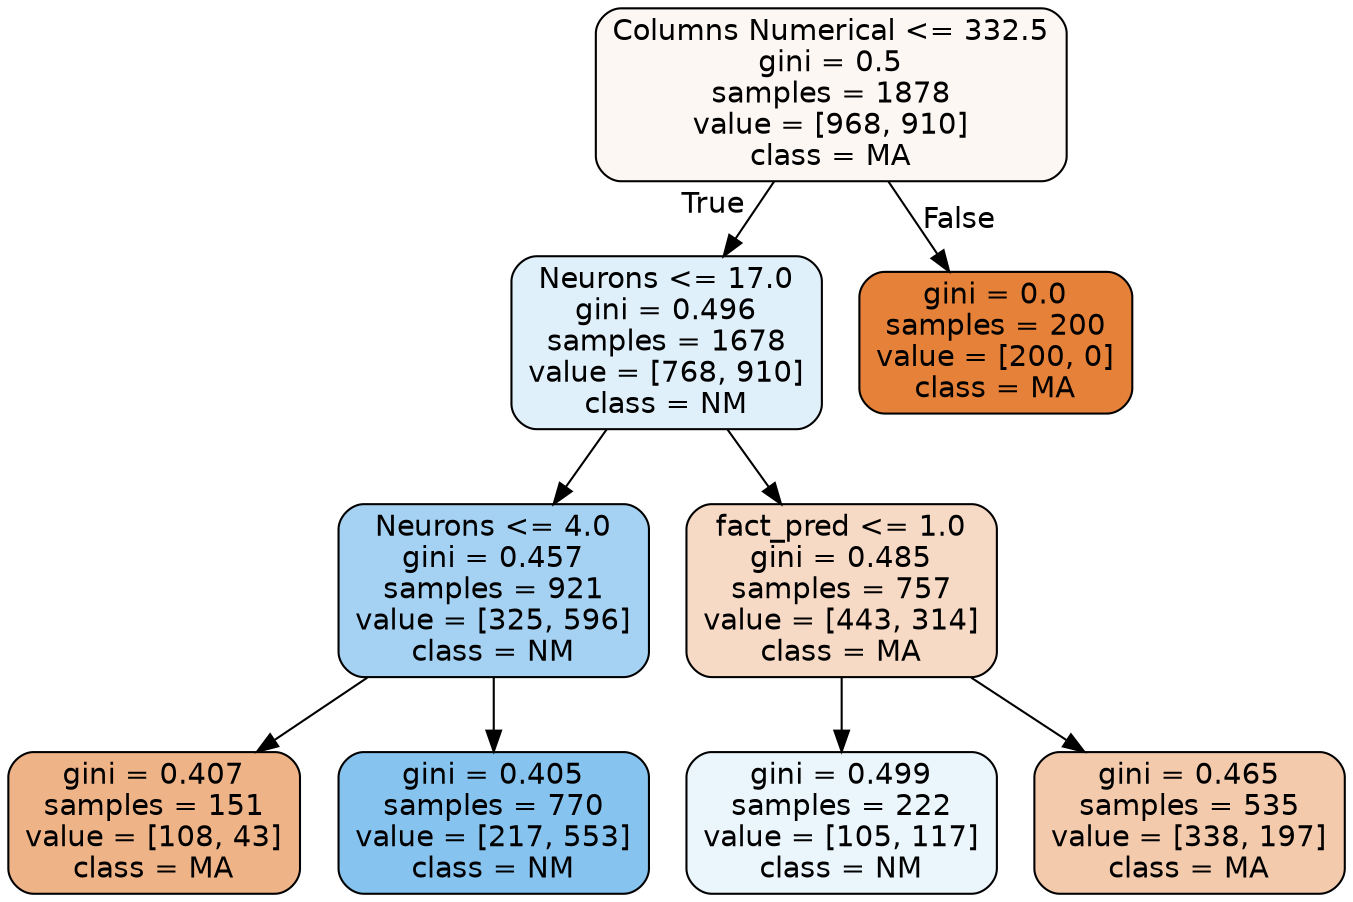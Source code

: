 digraph Tree {
node [shape=box, style="filled, rounded", color="black", fontname=helvetica] ;
edge [fontname=helvetica] ;
0 [label="Columns Numerical <= 332.5\ngini = 0.5\nsamples = 1878\nvalue = [968, 910]\nclass = MA", fillcolor="#fdf7f3"] ;
1 [label="Neurons <= 17.0\ngini = 0.496\nsamples = 1678\nvalue = [768, 910]\nclass = NM", fillcolor="#e0f0fb"] ;
0 -> 1 [labeldistance=2.5, labelangle=45, headlabel="True"] ;
2 [label="Neurons <= 4.0\ngini = 0.457\nsamples = 921\nvalue = [325, 596]\nclass = NM", fillcolor="#a5d2f3"] ;
1 -> 2 ;
3 [label="gini = 0.407\nsamples = 151\nvalue = [108, 43]\nclass = MA", fillcolor="#efb388"] ;
2 -> 3 ;
4 [label="gini = 0.405\nsamples = 770\nvalue = [217, 553]\nclass = NM", fillcolor="#87c3ef"] ;
2 -> 4 ;
5 [label="fact_pred <= 1.0\ngini = 0.485\nsamples = 757\nvalue = [443, 314]\nclass = MA", fillcolor="#f7dac5"] ;
1 -> 5 ;
6 [label="gini = 0.499\nsamples = 222\nvalue = [105, 117]\nclass = NM", fillcolor="#ebf5fc"] ;
5 -> 6 ;
7 [label="gini = 0.465\nsamples = 535\nvalue = [338, 197]\nclass = MA", fillcolor="#f4caac"] ;
5 -> 7 ;
8 [label="gini = 0.0\nsamples = 200\nvalue = [200, 0]\nclass = MA", fillcolor="#e58139"] ;
0 -> 8 [labeldistance=2.5, labelangle=-45, headlabel="False"] ;
}